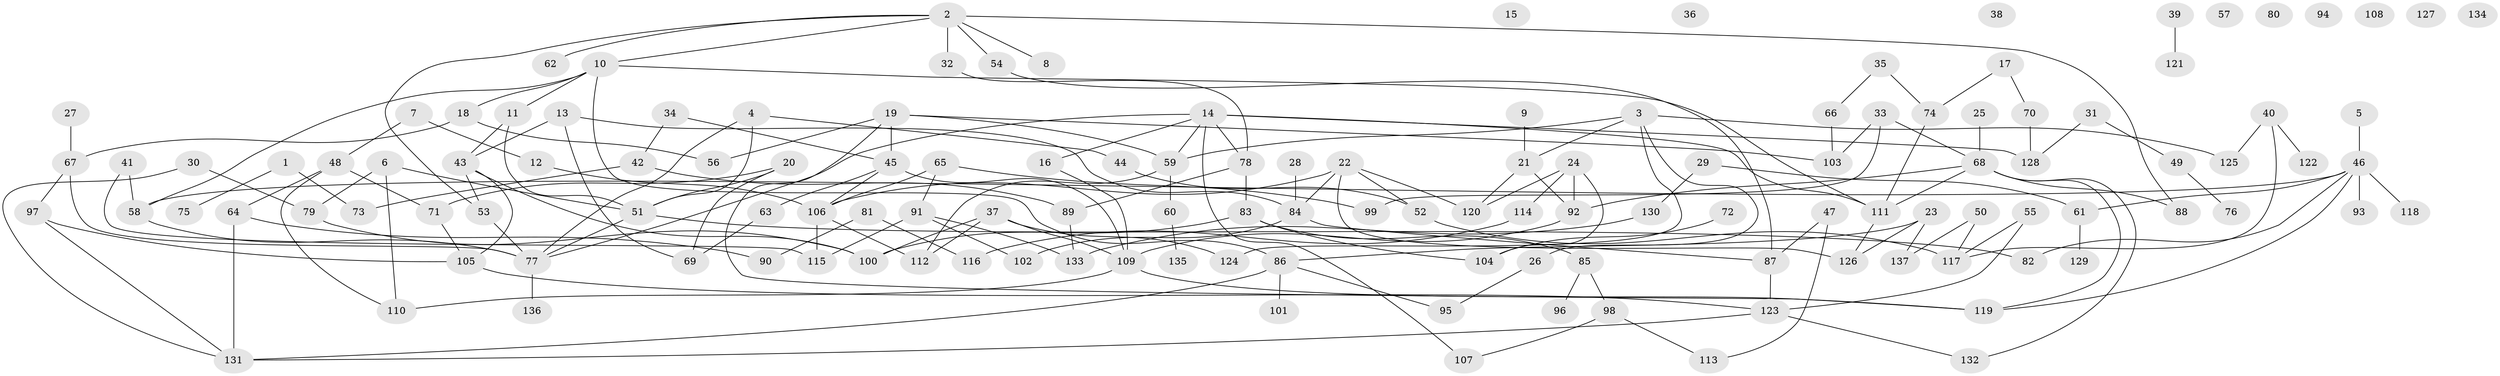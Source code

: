 // Generated by graph-tools (version 1.1) at 2025/00/03/09/25 03:00:43]
// undirected, 137 vertices, 186 edges
graph export_dot {
graph [start="1"]
  node [color=gray90,style=filled];
  1;
  2;
  3;
  4;
  5;
  6;
  7;
  8;
  9;
  10;
  11;
  12;
  13;
  14;
  15;
  16;
  17;
  18;
  19;
  20;
  21;
  22;
  23;
  24;
  25;
  26;
  27;
  28;
  29;
  30;
  31;
  32;
  33;
  34;
  35;
  36;
  37;
  38;
  39;
  40;
  41;
  42;
  43;
  44;
  45;
  46;
  47;
  48;
  49;
  50;
  51;
  52;
  53;
  54;
  55;
  56;
  57;
  58;
  59;
  60;
  61;
  62;
  63;
  64;
  65;
  66;
  67;
  68;
  69;
  70;
  71;
  72;
  73;
  74;
  75;
  76;
  77;
  78;
  79;
  80;
  81;
  82;
  83;
  84;
  85;
  86;
  87;
  88;
  89;
  90;
  91;
  92;
  93;
  94;
  95;
  96;
  97;
  98;
  99;
  100;
  101;
  102;
  103;
  104;
  105;
  106;
  107;
  108;
  109;
  110;
  111;
  112;
  113;
  114;
  115;
  116;
  117;
  118;
  119;
  120;
  121;
  122;
  123;
  124;
  125;
  126;
  127;
  128;
  129;
  130;
  131;
  132;
  133;
  134;
  135;
  136;
  137;
  1 -- 73;
  1 -- 75;
  2 -- 8;
  2 -- 10;
  2 -- 32;
  2 -- 53;
  2 -- 54;
  2 -- 62;
  2 -- 88;
  3 -- 21;
  3 -- 26;
  3 -- 59;
  3 -- 124;
  3 -- 125;
  4 -- 44;
  4 -- 51;
  4 -- 77;
  5 -- 46;
  6 -- 51;
  6 -- 79;
  6 -- 110;
  7 -- 12;
  7 -- 48;
  9 -- 21;
  10 -- 11;
  10 -- 18;
  10 -- 58;
  10 -- 86;
  10 -- 111;
  11 -- 43;
  11 -- 51;
  12 -- 106;
  13 -- 43;
  13 -- 69;
  13 -- 84;
  14 -- 16;
  14 -- 59;
  14 -- 77;
  14 -- 78;
  14 -- 107;
  14 -- 111;
  14 -- 128;
  16 -- 109;
  17 -- 70;
  17 -- 74;
  18 -- 56;
  18 -- 67;
  19 -- 45;
  19 -- 56;
  19 -- 59;
  19 -- 103;
  19 -- 119;
  20 -- 51;
  20 -- 69;
  20 -- 71;
  21 -- 92;
  21 -- 120;
  22 -- 52;
  22 -- 84;
  22 -- 106;
  22 -- 120;
  22 -- 126;
  23 -- 86;
  23 -- 126;
  23 -- 137;
  24 -- 92;
  24 -- 104;
  24 -- 114;
  24 -- 120;
  25 -- 68;
  26 -- 95;
  27 -- 67;
  28 -- 84;
  29 -- 61;
  29 -- 130;
  30 -- 79;
  30 -- 131;
  31 -- 49;
  31 -- 128;
  32 -- 78;
  33 -- 68;
  33 -- 99;
  33 -- 103;
  34 -- 42;
  34 -- 45;
  35 -- 66;
  35 -- 74;
  37 -- 100;
  37 -- 109;
  37 -- 112;
  37 -- 124;
  39 -- 121;
  40 -- 117;
  40 -- 122;
  40 -- 125;
  41 -- 58;
  41 -- 115;
  42 -- 73;
  42 -- 89;
  43 -- 53;
  43 -- 100;
  43 -- 105;
  44 -- 52;
  45 -- 63;
  45 -- 106;
  45 -- 109;
  46 -- 58;
  46 -- 61;
  46 -- 82;
  46 -- 93;
  46 -- 118;
  46 -- 119;
  47 -- 87;
  47 -- 113;
  48 -- 64;
  48 -- 71;
  48 -- 110;
  49 -- 76;
  50 -- 117;
  50 -- 137;
  51 -- 77;
  51 -- 82;
  52 -- 117;
  53 -- 77;
  54 -- 87;
  55 -- 117;
  55 -- 123;
  58 -- 77;
  59 -- 60;
  59 -- 112;
  60 -- 135;
  61 -- 129;
  63 -- 69;
  64 -- 90;
  64 -- 131;
  65 -- 91;
  65 -- 99;
  65 -- 106;
  66 -- 103;
  67 -- 77;
  67 -- 97;
  68 -- 88;
  68 -- 92;
  68 -- 111;
  68 -- 119;
  68 -- 132;
  70 -- 128;
  71 -- 105;
  72 -- 104;
  74 -- 111;
  77 -- 136;
  78 -- 83;
  78 -- 89;
  79 -- 100;
  81 -- 90;
  81 -- 116;
  83 -- 85;
  83 -- 100;
  83 -- 104;
  84 -- 87;
  84 -- 102;
  85 -- 96;
  85 -- 98;
  86 -- 95;
  86 -- 101;
  86 -- 131;
  87 -- 123;
  89 -- 133;
  91 -- 102;
  91 -- 115;
  91 -- 133;
  92 -- 109;
  97 -- 105;
  97 -- 131;
  98 -- 107;
  98 -- 113;
  105 -- 123;
  106 -- 112;
  106 -- 115;
  109 -- 110;
  109 -- 119;
  111 -- 126;
  114 -- 116;
  123 -- 131;
  123 -- 132;
  130 -- 133;
}
